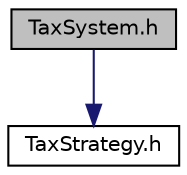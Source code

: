 digraph "TaxSystem.h"
{
 // LATEX_PDF_SIZE
  edge [fontname="Helvetica",fontsize="10",labelfontname="Helvetica",labelfontsize="10"];
  node [fontname="Helvetica",fontsize="10",shape=record];
  Node1 [label="TaxSystem.h",height=0.2,width=0.4,color="black", fillcolor="grey75", style="filled", fontcolor="black",tooltip="Defines the tax system class that uses different tax calculation strategies."];
  Node1 -> Node2 [color="midnightblue",fontsize="10",style="solid",fontname="Helvetica"];
  Node2 [label="TaxStrategy.h",height=0.2,width=0.4,color="black", fillcolor="white", style="filled",URL="$TaxStrategy_8h.html",tooltip="Defines the interface for different tax calculation strategies."];
}
